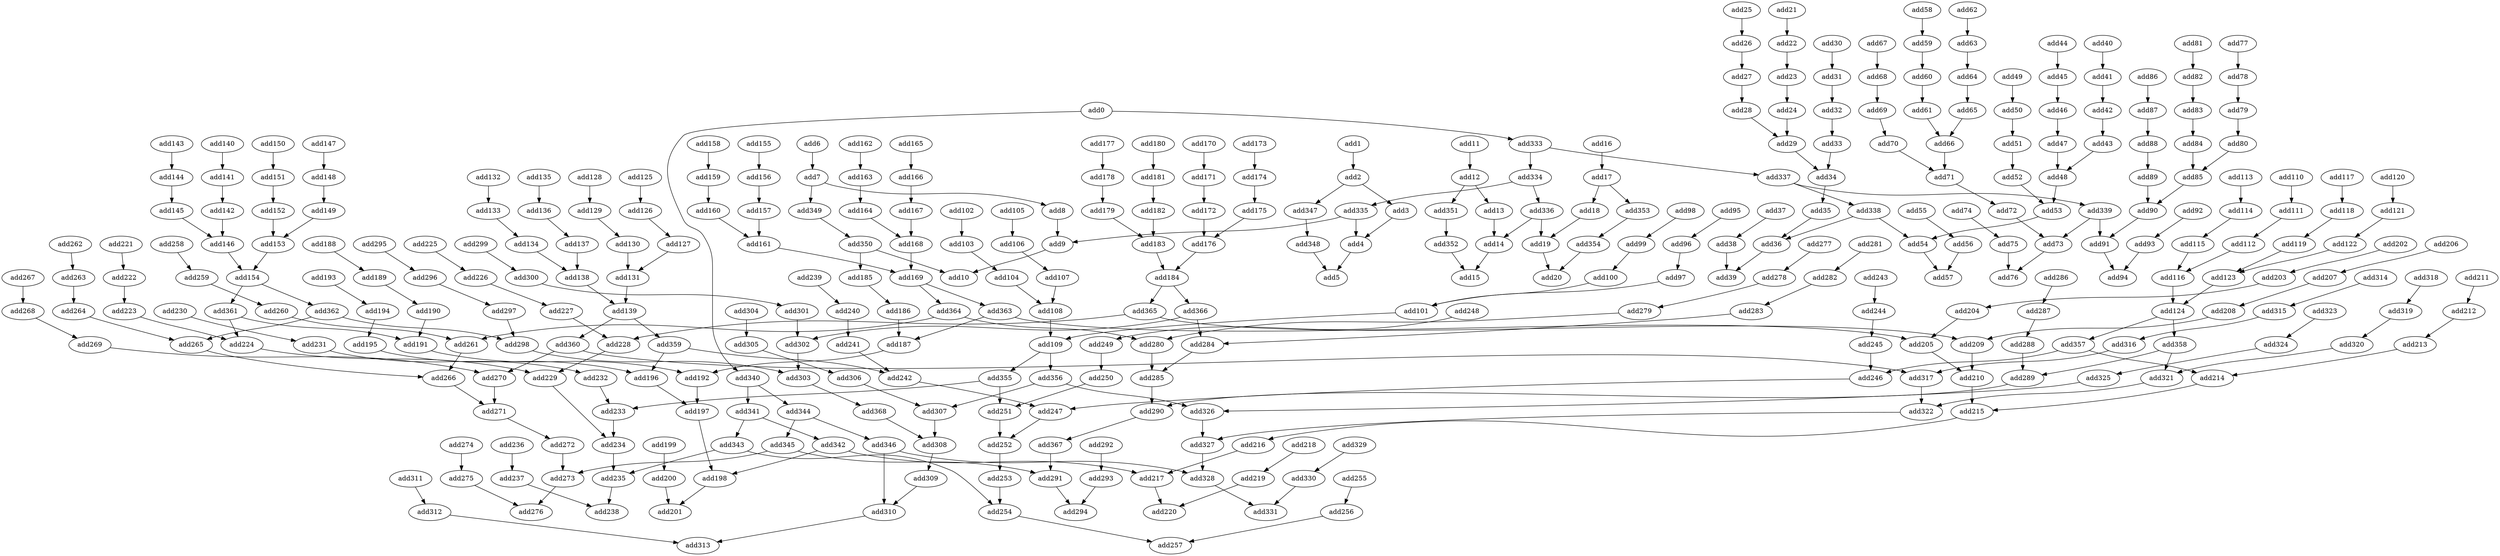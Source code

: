 strict digraph  {
add0 [opcode=add];
add333 [opcode=add];
add340 [opcode=add];
add1 [opcode=add];
add2 [opcode=add];
add3 [opcode=add];
add347 [opcode=add];
add4 [opcode=add];
add5 [opcode=add];
add6 [opcode=add];
add7 [opcode=add];
add8 [opcode=add];
add349 [opcode=add];
add9 [opcode=add];
add10 [opcode=add];
add11 [opcode=add];
add12 [opcode=add];
add13 [opcode=add];
add351 [opcode=add];
add14 [opcode=add];
add15 [opcode=add];
add16 [opcode=add];
add17 [opcode=add];
add18 [opcode=add];
add353 [opcode=add];
add19 [opcode=add];
add20 [opcode=add];
add21 [opcode=add];
add22 [opcode=add];
add23 [opcode=add];
add24 [opcode=add];
add29 [opcode=add];
add25 [opcode=add];
add26 [opcode=add];
add27 [opcode=add];
add28 [opcode=add];
add34 [opcode=add];
add30 [opcode=add];
add31 [opcode=add];
add32 [opcode=add];
add33 [opcode=add];
add35 [opcode=add];
add36 [opcode=add];
add39 [opcode=add];
add37 [opcode=add];
add38 [opcode=add];
add40 [opcode=add];
add41 [opcode=add];
add42 [opcode=add];
add43 [opcode=add];
add48 [opcode=add];
add44 [opcode=add];
add45 [opcode=add];
add46 [opcode=add];
add47 [opcode=add];
add53 [opcode=add];
add49 [opcode=add];
add50 [opcode=add];
add51 [opcode=add];
add52 [opcode=add];
add54 [opcode=add];
add57 [opcode=add];
add55 [opcode=add];
add56 [opcode=add];
add58 [opcode=add];
add59 [opcode=add];
add60 [opcode=add];
add61 [opcode=add];
add66 [opcode=add];
add62 [opcode=add];
add63 [opcode=add];
add64 [opcode=add];
add65 [opcode=add];
add71 [opcode=add];
add67 [opcode=add];
add68 [opcode=add];
add69 [opcode=add];
add70 [opcode=add];
add72 [opcode=add];
add73 [opcode=add];
add76 [opcode=add];
add74 [opcode=add];
add75 [opcode=add];
add77 [opcode=add];
add78 [opcode=add];
add79 [opcode=add];
add80 [opcode=add];
add85 [opcode=add];
add81 [opcode=add];
add82 [opcode=add];
add83 [opcode=add];
add84 [opcode=add];
add90 [opcode=add];
add86 [opcode=add];
add87 [opcode=add];
add88 [opcode=add];
add89 [opcode=add];
add91 [opcode=add];
add94 [opcode=add];
add92 [opcode=add];
add93 [opcode=add];
add95 [opcode=add];
add96 [opcode=add];
add97 [opcode=add];
add101 [opcode=add];
add98 [opcode=add];
add99 [opcode=add];
add100 [opcode=add];
add109 [opcode=add];
add102 [opcode=add];
add103 [opcode=add];
add104 [opcode=add];
add108 [opcode=add];
add105 [opcode=add];
add106 [opcode=add];
add107 [opcode=add];
add355 [opcode=add];
add356 [opcode=add];
add110 [opcode=add];
add111 [opcode=add];
add112 [opcode=add];
add116 [opcode=add];
add113 [opcode=add];
add114 [opcode=add];
add115 [opcode=add];
add124 [opcode=add];
add117 [opcode=add];
add118 [opcode=add];
add119 [opcode=add];
add123 [opcode=add];
add120 [opcode=add];
add121 [opcode=add];
add122 [opcode=add];
add357 [opcode=add];
add358 [opcode=add];
add125 [opcode=add];
add126 [opcode=add];
add127 [opcode=add];
add131 [opcode=add];
add128 [opcode=add];
add129 [opcode=add];
add130 [opcode=add];
add139 [opcode=add];
add132 [opcode=add];
add133 [opcode=add];
add134 [opcode=add];
add138 [opcode=add];
add135 [opcode=add];
add136 [opcode=add];
add137 [opcode=add];
add359 [opcode=add];
add360 [opcode=add];
add140 [opcode=add];
add141 [opcode=add];
add142 [opcode=add];
add146 [opcode=add];
add143 [opcode=add];
add144 [opcode=add];
add145 [opcode=add];
add154 [opcode=add];
add147 [opcode=add];
add148 [opcode=add];
add149 [opcode=add];
add153 [opcode=add];
add150 [opcode=add];
add151 [opcode=add];
add152 [opcode=add];
add361 [opcode=add];
add362 [opcode=add];
add155 [opcode=add];
add156 [opcode=add];
add157 [opcode=add];
add161 [opcode=add];
add158 [opcode=add];
add159 [opcode=add];
add160 [opcode=add];
add169 [opcode=add];
add162 [opcode=add];
add163 [opcode=add];
add164 [opcode=add];
add168 [opcode=add];
add165 [opcode=add];
add166 [opcode=add];
add167 [opcode=add];
add363 [opcode=add];
add364 [opcode=add];
add170 [opcode=add];
add171 [opcode=add];
add172 [opcode=add];
add176 [opcode=add];
add173 [opcode=add];
add174 [opcode=add];
add175 [opcode=add];
add184 [opcode=add];
add177 [opcode=add];
add178 [opcode=add];
add179 [opcode=add];
add183 [opcode=add];
add180 [opcode=add];
add181 [opcode=add];
add182 [opcode=add];
add365 [opcode=add];
add366 [opcode=add];
add185 [opcode=add];
add186 [opcode=add];
add187 [opcode=add];
add192 [opcode=add];
add188 [opcode=add];
add189 [opcode=add];
add190 [opcode=add];
add191 [opcode=add];
add197 [opcode=add];
add193 [opcode=add];
add194 [opcode=add];
add195 [opcode=add];
add196 [opcode=add];
add198 [opcode=add];
add201 [opcode=add];
add199 [opcode=add];
add200 [opcode=add];
add202 [opcode=add];
add203 [opcode=add];
add204 [opcode=add];
add205 [opcode=add];
add210 [opcode=add];
add206 [opcode=add];
add207 [opcode=add];
add208 [opcode=add];
add209 [opcode=add];
add215 [opcode=add];
add211 [opcode=add];
add212 [opcode=add];
add213 [opcode=add];
add214 [opcode=add];
add216 [opcode=add];
add217 [opcode=add];
add220 [opcode=add];
add218 [opcode=add];
add219 [opcode=add];
add221 [opcode=add];
add222 [opcode=add];
add223 [opcode=add];
add224 [opcode=add];
add229 [opcode=add];
add225 [opcode=add];
add226 [opcode=add];
add227 [opcode=add];
add228 [opcode=add];
add234 [opcode=add];
add230 [opcode=add];
add231 [opcode=add];
add232 [opcode=add];
add233 [opcode=add];
add235 [opcode=add];
add238 [opcode=add];
add236 [opcode=add];
add237 [opcode=add];
add239 [opcode=add];
add240 [opcode=add];
add241 [opcode=add];
add242 [opcode=add];
add247 [opcode=add];
add243 [opcode=add];
add244 [opcode=add];
add245 [opcode=add];
add246 [opcode=add];
add252 [opcode=add];
add248 [opcode=add];
add249 [opcode=add];
add250 [opcode=add];
add251 [opcode=add];
add253 [opcode=add];
add254 [opcode=add];
add257 [opcode=add];
add255 [opcode=add];
add256 [opcode=add];
add258 [opcode=add];
add259 [opcode=add];
add260 [opcode=add];
add261 [opcode=add];
add266 [opcode=add];
add262 [opcode=add];
add263 [opcode=add];
add264 [opcode=add];
add265 [opcode=add];
add271 [opcode=add];
add267 [opcode=add];
add268 [opcode=add];
add269 [opcode=add];
add270 [opcode=add];
add272 [opcode=add];
add273 [opcode=add];
add276 [opcode=add];
add274 [opcode=add];
add275 [opcode=add];
add277 [opcode=add];
add278 [opcode=add];
add279 [opcode=add];
add280 [opcode=add];
add285 [opcode=add];
add281 [opcode=add];
add282 [opcode=add];
add283 [opcode=add];
add284 [opcode=add];
add290 [opcode=add];
add286 [opcode=add];
add287 [opcode=add];
add288 [opcode=add];
add289 [opcode=add];
add367 [opcode=add];
add291 [opcode=add];
add294 [opcode=add];
add292 [opcode=add];
add293 [opcode=add];
add295 [opcode=add];
add296 [opcode=add];
add297 [opcode=add];
add298 [opcode=add];
add303 [opcode=add];
add299 [opcode=add];
add300 [opcode=add];
add301 [opcode=add];
add302 [opcode=add];
add368 [opcode=add];
add304 [opcode=add];
add305 [opcode=add];
add306 [opcode=add];
add307 [opcode=add];
add308 [opcode=add];
add309 [opcode=add];
add310 [opcode=add];
add313 [opcode=add];
add311 [opcode=add];
add312 [opcode=add];
add314 [opcode=add];
add315 [opcode=add];
add316 [opcode=add];
add317 [opcode=add];
add322 [opcode=add];
add318 [opcode=add];
add319 [opcode=add];
add320 [opcode=add];
add321 [opcode=add];
add327 [opcode=add];
add323 [opcode=add];
add324 [opcode=add];
add325 [opcode=add];
add326 [opcode=add];
add328 [opcode=add];
add331 [opcode=add];
add329 [opcode=add];
add330 [opcode=add];
add334 [opcode=add];
add337 [opcode=add];
add335 [opcode=add];
add336 [opcode=add];
add338 [opcode=add];
add339 [opcode=add];
add341 [opcode=add];
add344 [opcode=add];
add342 [opcode=add];
add343 [opcode=add];
add345 [opcode=add];
add346 [opcode=add];
add348 [opcode=add];
add350 [opcode=add];
add352 [opcode=add];
add354 [opcode=add];
add0 -> add333;
add0 -> add340;
add333 -> add334;
add333 -> add337;
add340 -> add341;
add340 -> add344;
add1 -> add2;
add2 -> add3;
add2 -> add347;
add3 -> add4;
add347 -> add348;
add4 -> add5;
add6 -> add7;
add7 -> add8;
add7 -> add349;
add8 -> add9;
add349 -> add350;
add9 -> add10;
add11 -> add12;
add12 -> add13;
add12 -> add351;
add13 -> add14;
add351 -> add352;
add14 -> add15;
add16 -> add17;
add17 -> add18;
add17 -> add353;
add18 -> add19;
add353 -> add354;
add19 -> add20;
add21 -> add22;
add22 -> add23;
add23 -> add24;
add24 -> add29;
add29 -> add34;
add25 -> add26;
add26 -> add27;
add27 -> add28;
add28 -> add29;
add34 -> add35;
add30 -> add31;
add31 -> add32;
add32 -> add33;
add33 -> add34;
add35 -> add36;
add36 -> add39;
add37 -> add38;
add38 -> add39;
add40 -> add41;
add41 -> add42;
add42 -> add43;
add43 -> add48;
add48 -> add53;
add44 -> add45;
add45 -> add46;
add46 -> add47;
add47 -> add48;
add53 -> add54;
add49 -> add50;
add50 -> add51;
add51 -> add52;
add52 -> add53;
add54 -> add57;
add55 -> add56;
add56 -> add57;
add58 -> add59;
add59 -> add60;
add60 -> add61;
add61 -> add66;
add66 -> add71;
add62 -> add63;
add63 -> add64;
add64 -> add65;
add65 -> add66;
add71 -> add72;
add67 -> add68;
add68 -> add69;
add69 -> add70;
add70 -> add71;
add72 -> add73;
add73 -> add76;
add74 -> add75;
add75 -> add76;
add77 -> add78;
add78 -> add79;
add79 -> add80;
add80 -> add85;
add85 -> add90;
add81 -> add82;
add82 -> add83;
add83 -> add84;
add84 -> add85;
add90 -> add91;
add86 -> add87;
add87 -> add88;
add88 -> add89;
add89 -> add90;
add91 -> add94;
add92 -> add93;
add93 -> add94;
add95 -> add96;
add96 -> add97;
add97 -> add101;
add101 -> add109;
add98 -> add99;
add99 -> add100;
add100 -> add101;
add109 -> add355;
add109 -> add356;
add102 -> add103;
add103 -> add104;
add104 -> add108;
add108 -> add109;
add105 -> add106;
add106 -> add107;
add107 -> add108;
add355 -> add233;
add355 -> add251;
add356 -> add307;
add356 -> add326;
add110 -> add111;
add111 -> add112;
add112 -> add116;
add116 -> add124;
add113 -> add114;
add114 -> add115;
add115 -> add116;
add124 -> add357;
add124 -> add358;
add117 -> add118;
add118 -> add119;
add119 -> add123;
add123 -> add124;
add120 -> add121;
add121 -> add122;
add122 -> add123;
add357 -> add214;
add357 -> add246;
add358 -> add289;
add358 -> add321;
add125 -> add126;
add126 -> add127;
add127 -> add131;
add131 -> add139;
add128 -> add129;
add129 -> add130;
add130 -> add131;
add139 -> add359;
add139 -> add360;
add132 -> add133;
add133 -> add134;
add134 -> add138;
add138 -> add139;
add135 -> add136;
add136 -> add137;
add137 -> add138;
add359 -> add196;
add359 -> add242;
add360 -> add270;
add360 -> add317;
add140 -> add141;
add141 -> add142;
add142 -> add146;
add146 -> add154;
add143 -> add144;
add144 -> add145;
add145 -> add146;
add154 -> add361;
add154 -> add362;
add147 -> add148;
add148 -> add149;
add149 -> add153;
add153 -> add154;
add150 -> add151;
add151 -> add152;
add152 -> add153;
add361 -> add191;
add361 -> add224;
add362 -> add265;
add362 -> add298;
add155 -> add156;
add156 -> add157;
add157 -> add161;
add161 -> add169;
add158 -> add159;
add159 -> add160;
add160 -> add161;
add169 -> add363;
add169 -> add364;
add162 -> add163;
add163 -> add164;
add164 -> add168;
add168 -> add169;
add165 -> add166;
add166 -> add167;
add167 -> add168;
add363 -> add187;
add363 -> add205;
add364 -> add261;
add364 -> add280;
add170 -> add171;
add171 -> add172;
add172 -> add176;
add176 -> add184;
add173 -> add174;
add174 -> add175;
add175 -> add176;
add184 -> add365;
add184 -> add366;
add177 -> add178;
add178 -> add179;
add179 -> add183;
add183 -> add184;
add180 -> add181;
add181 -> add182;
add182 -> add183;
add365 -> add209;
add365 -> add228;
add366 -> add284;
add366 -> add302;
add185 -> add186;
add186 -> add187;
add187 -> add192;
add192 -> add197;
add188 -> add189;
add189 -> add190;
add190 -> add191;
add191 -> add192;
add197 -> add198;
add193 -> add194;
add194 -> add195;
add195 -> add196;
add196 -> add197;
add198 -> add201;
add199 -> add200;
add200 -> add201;
add202 -> add203;
add203 -> add204;
add204 -> add205;
add205 -> add210;
add210 -> add215;
add206 -> add207;
add207 -> add208;
add208 -> add209;
add209 -> add210;
add215 -> add216;
add211 -> add212;
add212 -> add213;
add213 -> add214;
add214 -> add215;
add216 -> add217;
add217 -> add220;
add218 -> add219;
add219 -> add220;
add221 -> add222;
add222 -> add223;
add223 -> add224;
add224 -> add229;
add229 -> add234;
add225 -> add226;
add226 -> add227;
add227 -> add228;
add228 -> add229;
add234 -> add235;
add230 -> add231;
add231 -> add232;
add232 -> add233;
add233 -> add234;
add235 -> add238;
add236 -> add237;
add237 -> add238;
add239 -> add240;
add240 -> add241;
add241 -> add242;
add242 -> add247;
add247 -> add252;
add243 -> add244;
add244 -> add245;
add245 -> add246;
add246 -> add247;
add252 -> add253;
add248 -> add249;
add249 -> add250;
add250 -> add251;
add251 -> add252;
add253 -> add254;
add254 -> add257;
add255 -> add256;
add256 -> add257;
add258 -> add259;
add259 -> add260;
add260 -> add261;
add261 -> add266;
add266 -> add271;
add262 -> add263;
add263 -> add264;
add264 -> add265;
add265 -> add266;
add271 -> add272;
add267 -> add268;
add268 -> add269;
add269 -> add270;
add270 -> add271;
add272 -> add273;
add273 -> add276;
add274 -> add275;
add275 -> add276;
add277 -> add278;
add278 -> add279;
add279 -> add280;
add280 -> add285;
add285 -> add290;
add281 -> add282;
add282 -> add283;
add283 -> add284;
add284 -> add285;
add290 -> add367;
add286 -> add287;
add287 -> add288;
add288 -> add289;
add289 -> add290;
add367 -> add291;
add291 -> add294;
add292 -> add293;
add293 -> add294;
add295 -> add296;
add296 -> add297;
add297 -> add298;
add298 -> add303;
add303 -> add368;
add299 -> add300;
add300 -> add301;
add301 -> add302;
add302 -> add303;
add368 -> add308;
add304 -> add305;
add305 -> add306;
add306 -> add307;
add307 -> add308;
add308 -> add309;
add309 -> add310;
add310 -> add313;
add311 -> add312;
add312 -> add313;
add314 -> add315;
add315 -> add316;
add316 -> add317;
add317 -> add322;
add322 -> add327;
add318 -> add319;
add319 -> add320;
add320 -> add321;
add321 -> add322;
add327 -> add328;
add323 -> add324;
add324 -> add325;
add325 -> add326;
add326 -> add327;
add328 -> add331;
add329 -> add330;
add330 -> add331;
add334 -> add335;
add334 -> add336;
add337 -> add338;
add337 -> add339;
add335 -> add4;
add335 -> add9;
add336 -> add14;
add336 -> add19;
add338 -> add36;
add338 -> add54;
add339 -> add73;
add339 -> add91;
add341 -> add342;
add341 -> add343;
add344 -> add345;
add344 -> add346;
add342 -> add198;
add342 -> add217;
add343 -> add235;
add343 -> add254;
add345 -> add273;
add345 -> add291;
add346 -> add310;
add346 -> add328;
add348 -> add5;
add350 -> add10;
add350 -> add185;
add352 -> add15;
add354 -> add20;
}
